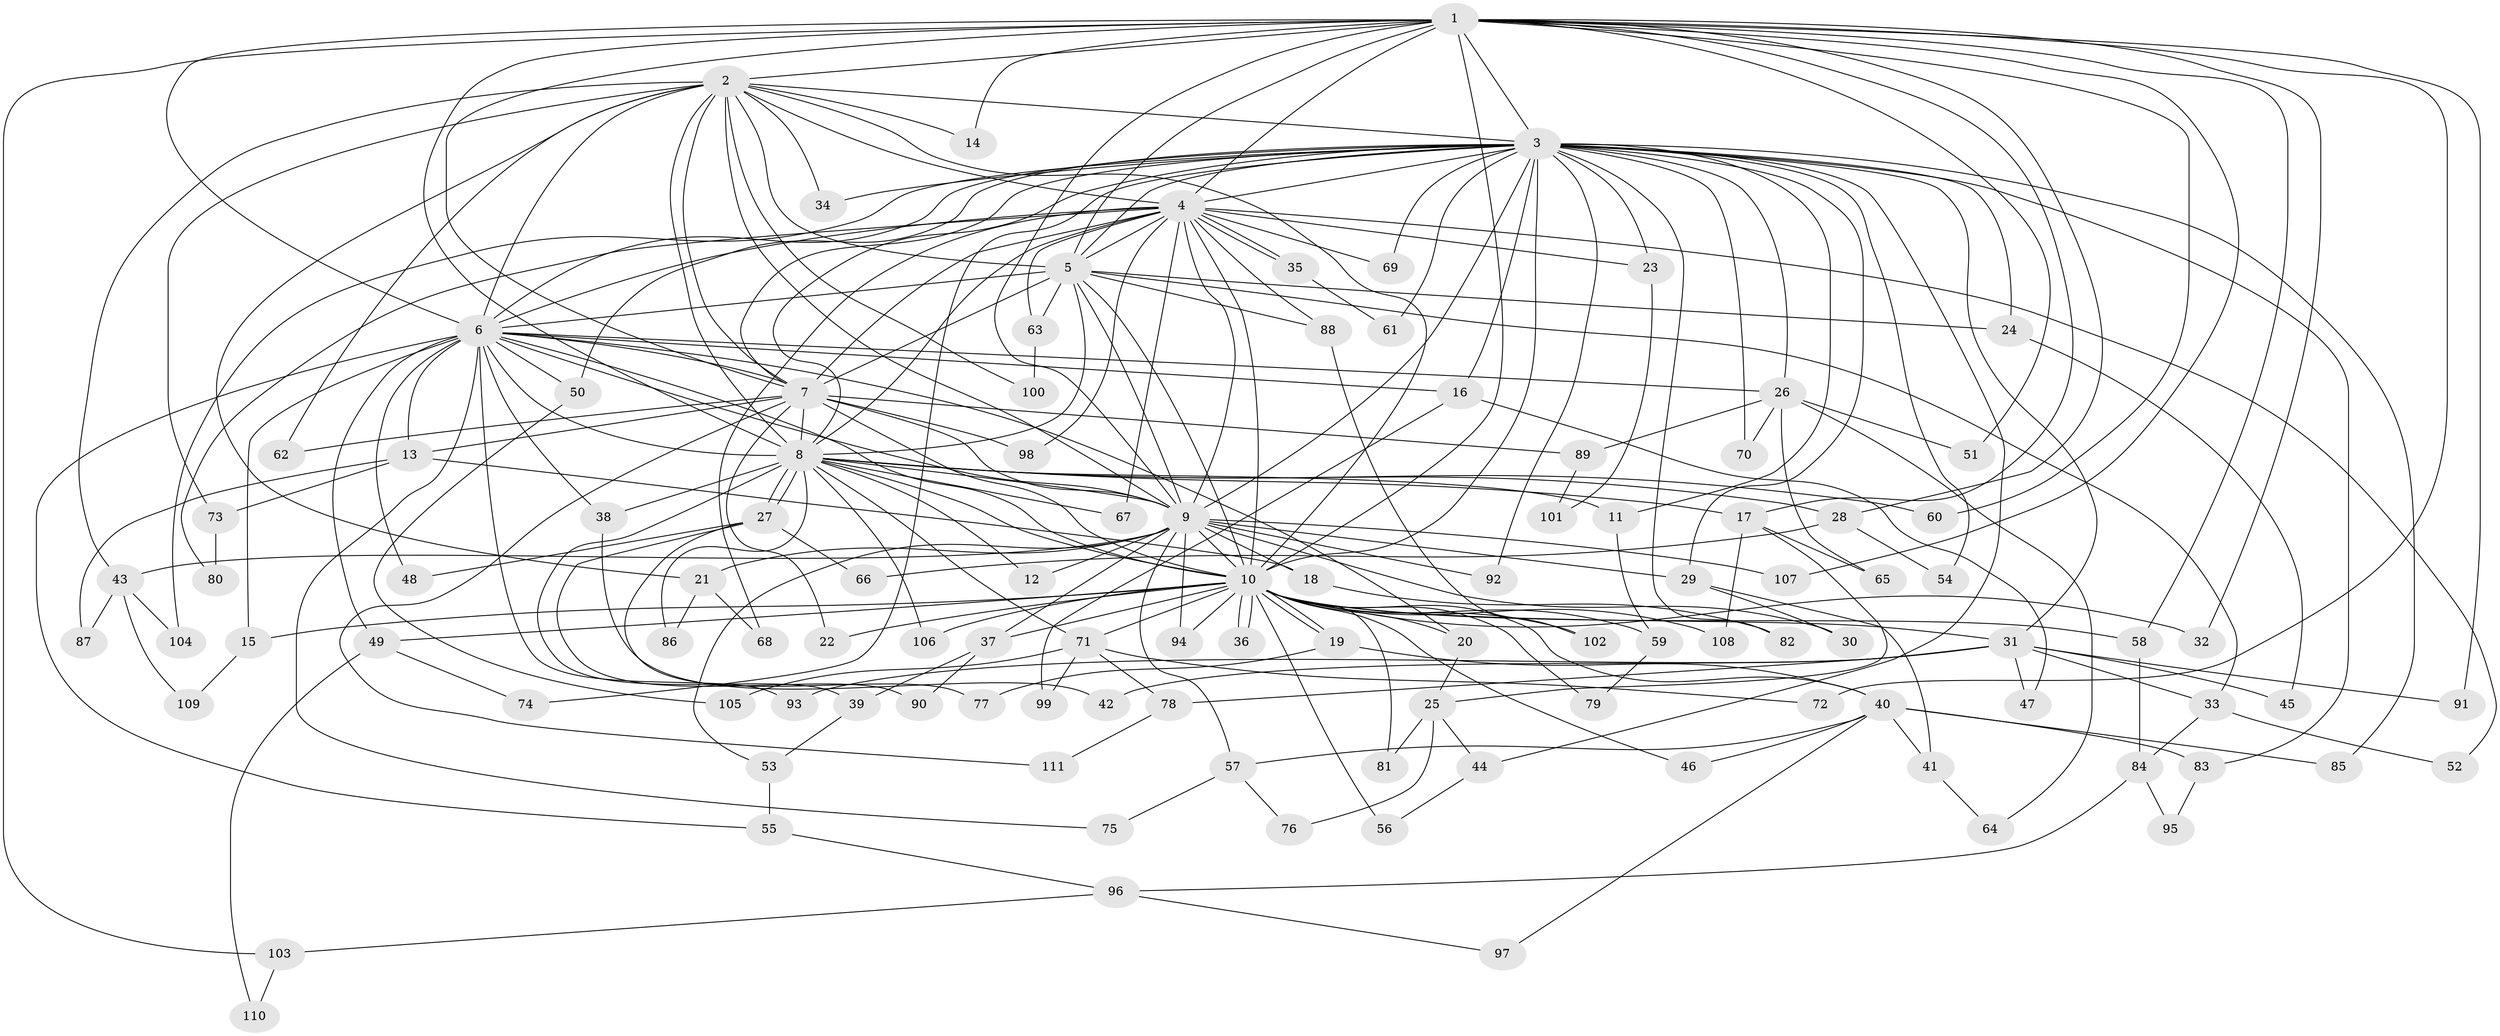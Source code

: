 // Generated by graph-tools (version 1.1) at 2025/35/03/09/25 02:35:02]
// undirected, 111 vertices, 247 edges
graph export_dot {
graph [start="1"]
  node [color=gray90,style=filled];
  1;
  2;
  3;
  4;
  5;
  6;
  7;
  8;
  9;
  10;
  11;
  12;
  13;
  14;
  15;
  16;
  17;
  18;
  19;
  20;
  21;
  22;
  23;
  24;
  25;
  26;
  27;
  28;
  29;
  30;
  31;
  32;
  33;
  34;
  35;
  36;
  37;
  38;
  39;
  40;
  41;
  42;
  43;
  44;
  45;
  46;
  47;
  48;
  49;
  50;
  51;
  52;
  53;
  54;
  55;
  56;
  57;
  58;
  59;
  60;
  61;
  62;
  63;
  64;
  65;
  66;
  67;
  68;
  69;
  70;
  71;
  72;
  73;
  74;
  75;
  76;
  77;
  78;
  79;
  80;
  81;
  82;
  83;
  84;
  85;
  86;
  87;
  88;
  89;
  90;
  91;
  92;
  93;
  94;
  95;
  96;
  97;
  98;
  99;
  100;
  101;
  102;
  103;
  104;
  105;
  106;
  107;
  108;
  109;
  110;
  111;
  1 -- 2;
  1 -- 3;
  1 -- 4;
  1 -- 5;
  1 -- 6;
  1 -- 7;
  1 -- 8;
  1 -- 9;
  1 -- 10;
  1 -- 14;
  1 -- 17;
  1 -- 28;
  1 -- 32;
  1 -- 51;
  1 -- 58;
  1 -- 60;
  1 -- 72;
  1 -- 91;
  1 -- 103;
  1 -- 107;
  2 -- 3;
  2 -- 4;
  2 -- 5;
  2 -- 6;
  2 -- 7;
  2 -- 8;
  2 -- 9;
  2 -- 10;
  2 -- 14;
  2 -- 21;
  2 -- 34;
  2 -- 43;
  2 -- 62;
  2 -- 73;
  2 -- 100;
  3 -- 4;
  3 -- 5;
  3 -- 6;
  3 -- 7;
  3 -- 8;
  3 -- 9;
  3 -- 10;
  3 -- 11;
  3 -- 16;
  3 -- 23;
  3 -- 24;
  3 -- 26;
  3 -- 29;
  3 -- 31;
  3 -- 34;
  3 -- 44;
  3 -- 50;
  3 -- 54;
  3 -- 61;
  3 -- 69;
  3 -- 70;
  3 -- 74;
  3 -- 82;
  3 -- 83;
  3 -- 85;
  3 -- 92;
  3 -- 104;
  4 -- 5;
  4 -- 6;
  4 -- 7;
  4 -- 8;
  4 -- 9;
  4 -- 10;
  4 -- 23;
  4 -- 35;
  4 -- 35;
  4 -- 52;
  4 -- 63;
  4 -- 67;
  4 -- 68;
  4 -- 69;
  4 -- 80;
  4 -- 88;
  4 -- 98;
  5 -- 6;
  5 -- 7;
  5 -- 8;
  5 -- 9;
  5 -- 10;
  5 -- 24;
  5 -- 33;
  5 -- 63;
  5 -- 88;
  6 -- 7;
  6 -- 8;
  6 -- 9;
  6 -- 10;
  6 -- 13;
  6 -- 15;
  6 -- 16;
  6 -- 20;
  6 -- 26;
  6 -- 38;
  6 -- 48;
  6 -- 49;
  6 -- 50;
  6 -- 55;
  6 -- 75;
  6 -- 93;
  7 -- 8;
  7 -- 9;
  7 -- 10;
  7 -- 13;
  7 -- 22;
  7 -- 62;
  7 -- 89;
  7 -- 98;
  7 -- 111;
  8 -- 9;
  8 -- 10;
  8 -- 11;
  8 -- 12;
  8 -- 17;
  8 -- 27;
  8 -- 27;
  8 -- 28;
  8 -- 38;
  8 -- 39;
  8 -- 60;
  8 -- 67;
  8 -- 71;
  8 -- 86;
  8 -- 106;
  9 -- 10;
  9 -- 12;
  9 -- 18;
  9 -- 21;
  9 -- 29;
  9 -- 30;
  9 -- 37;
  9 -- 43;
  9 -- 53;
  9 -- 57;
  9 -- 92;
  9 -- 94;
  9 -- 107;
  10 -- 15;
  10 -- 19;
  10 -- 19;
  10 -- 20;
  10 -- 22;
  10 -- 31;
  10 -- 32;
  10 -- 36;
  10 -- 36;
  10 -- 37;
  10 -- 40;
  10 -- 46;
  10 -- 49;
  10 -- 56;
  10 -- 58;
  10 -- 59;
  10 -- 71;
  10 -- 79;
  10 -- 81;
  10 -- 94;
  10 -- 102;
  10 -- 106;
  10 -- 108;
  11 -- 59;
  13 -- 18;
  13 -- 73;
  13 -- 87;
  15 -- 109;
  16 -- 47;
  16 -- 99;
  17 -- 25;
  17 -- 65;
  17 -- 108;
  18 -- 82;
  19 -- 40;
  19 -- 77;
  20 -- 25;
  21 -- 68;
  21 -- 86;
  23 -- 101;
  24 -- 45;
  25 -- 44;
  25 -- 76;
  25 -- 81;
  26 -- 51;
  26 -- 64;
  26 -- 65;
  26 -- 70;
  26 -- 89;
  27 -- 48;
  27 -- 66;
  27 -- 77;
  27 -- 90;
  28 -- 54;
  28 -- 66;
  29 -- 30;
  29 -- 41;
  31 -- 33;
  31 -- 42;
  31 -- 45;
  31 -- 47;
  31 -- 78;
  31 -- 91;
  31 -- 93;
  33 -- 52;
  33 -- 84;
  35 -- 61;
  37 -- 39;
  37 -- 90;
  38 -- 42;
  39 -- 53;
  40 -- 41;
  40 -- 46;
  40 -- 57;
  40 -- 83;
  40 -- 85;
  40 -- 97;
  41 -- 64;
  43 -- 87;
  43 -- 104;
  43 -- 109;
  44 -- 56;
  49 -- 74;
  49 -- 110;
  50 -- 105;
  53 -- 55;
  55 -- 96;
  57 -- 75;
  57 -- 76;
  58 -- 84;
  59 -- 79;
  63 -- 100;
  71 -- 72;
  71 -- 78;
  71 -- 99;
  71 -- 105;
  73 -- 80;
  78 -- 111;
  83 -- 95;
  84 -- 95;
  84 -- 96;
  88 -- 102;
  89 -- 101;
  96 -- 97;
  96 -- 103;
  103 -- 110;
}
